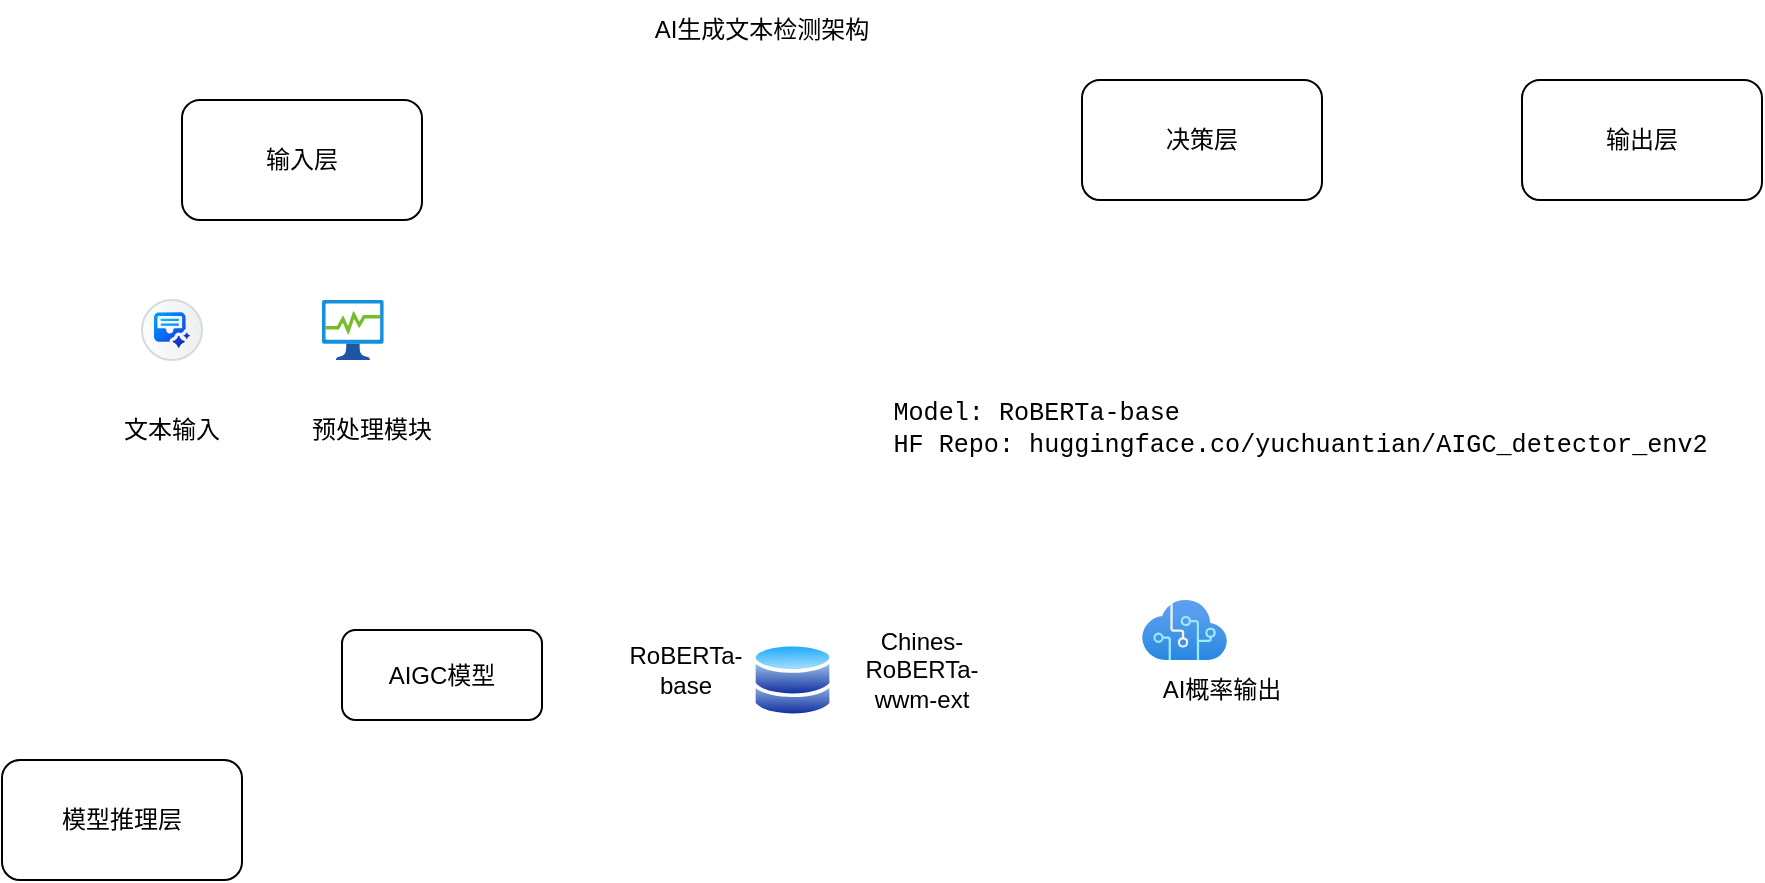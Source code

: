 <mxfile version="26.2.8">
  <diagram name="第 1 页" id="V8_qcKDwf0vtJj72LHAN">
    <mxGraphModel dx="1218" dy="658" grid="1" gridSize="10" guides="1" tooltips="1" connect="1" arrows="1" fold="1" page="1" pageScale="1" pageWidth="827" pageHeight="1169" math="0" shadow="0">
      <root>
        <mxCell id="0" />
        <mxCell id="1" parent="0" />
        <mxCell id="d-JeLjUKKI5550INJL4p-5" value="AI生成文本检测架构" style="text;html=1;align=center;verticalAlign=middle;whiteSpace=wrap;rounded=0;" vertex="1" parent="1">
          <mxGeometry x="190" y="30" width="240" height="30" as="geometry" />
        </mxCell>
        <mxCell id="d-JeLjUKKI5550INJL4p-14" value="输入层" style="rounded=1;whiteSpace=wrap;html=1;" vertex="1" parent="1">
          <mxGeometry x="20" y="80" width="120" height="60" as="geometry" />
        </mxCell>
        <mxCell id="d-JeLjUKKI5550INJL4p-15" value="模型推理层" style="rounded=1;whiteSpace=wrap;html=1;" vertex="1" parent="1">
          <mxGeometry x="-70" y="410" width="120" height="60" as="geometry" />
        </mxCell>
        <mxCell id="d-JeLjUKKI5550INJL4p-16" value="决策层" style="rounded=1;whiteSpace=wrap;html=1;" vertex="1" parent="1">
          <mxGeometry x="470" y="70" width="120" height="60" as="geometry" />
        </mxCell>
        <mxCell id="d-JeLjUKKI5550INJL4p-17" value="输出层" style="rounded=1;whiteSpace=wrap;html=1;" vertex="1" parent="1">
          <mxGeometry x="690" y="70" width="120" height="60" as="geometry" />
        </mxCell>
        <mxCell id="d-JeLjUKKI5550INJL4p-6" value="" style="shape=mxgraph.sap.icon;labelPosition=center;verticalLabelPosition=bottom;align=center;verticalAlign=top;strokeWidth=1;strokeColor=#D5DADD;fillColor=#EDEFF0;gradientColor=#FCFCFC;gradientDirection=west;aspect=fixed;SAPIcon=SAP_Document_Grounding" vertex="1" parent="1">
          <mxGeometry y="180" width="30" height="30" as="geometry" />
        </mxCell>
        <mxCell id="d-JeLjUKKI5550INJL4p-22" value="" style="image;aspect=fixed;html=1;points=[];align=center;fontSize=12;image=img/lib/azure2/general/Process_Explorer.svg;" vertex="1" parent="1">
          <mxGeometry x="90" y="180" width="30.88" height="30" as="geometry" />
        </mxCell>
        <mxCell id="d-JeLjUKKI5550INJL4p-26" value="文本输入" style="text;html=1;align=center;verticalAlign=middle;whiteSpace=wrap;rounded=0;" vertex="1" parent="1">
          <mxGeometry x="-15" y="230" width="60" height="30" as="geometry" />
        </mxCell>
        <mxCell id="d-JeLjUKKI5550INJL4p-27" value="预处理模块" style="text;html=1;align=center;verticalAlign=middle;whiteSpace=wrap;rounded=0;" vertex="1" parent="1">
          <mxGeometry x="80" y="230" width="70" height="30" as="geometry" />
        </mxCell>
        <mxCell id="d-JeLjUKKI5550INJL4p-30" value="" style="image;aspect=fixed;perimeter=ellipsePerimeter;html=1;align=center;shadow=0;dashed=0;spacingTop=3;image=img/lib/active_directory/database.svg;" vertex="1" parent="1">
          <mxGeometry x="305" y="360" width="40.54" height="30" as="geometry" />
        </mxCell>
        <mxCell id="d-JeLjUKKI5550INJL4p-31" value="" style="image;aspect=fixed;perimeter=ellipsePerimeter;html=1;align=center;shadow=0;dashed=0;spacingTop=3;image=img/lib/active_directory/database.svg;" vertex="1" parent="1">
          <mxGeometry x="305" y="350" width="40.54" height="30" as="geometry" />
        </mxCell>
        <mxCell id="d-JeLjUKKI5550INJL4p-32" value="RoBERTa-base" style="text;html=1;align=center;verticalAlign=middle;whiteSpace=wrap;rounded=0;" vertex="1" parent="1">
          <mxGeometry x="240" y="350" width="64.46" height="30" as="geometry" />
        </mxCell>
        <mxCell id="d-JeLjUKKI5550INJL4p-33" value="Chines-RoBERTa-wwm-ext" style="text;html=1;align=center;verticalAlign=middle;whiteSpace=wrap;rounded=0;" vertex="1" parent="1">
          <mxGeometry x="360" y="350" width="60" height="30" as="geometry" />
        </mxCell>
        <mxCell id="d-JeLjUKKI5550INJL4p-34" value="" style="image;aspect=fixed;html=1;points=[];align=center;fontSize=12;image=img/lib/azure2/ai_machine_learning/Cognitive_Services.svg;" vertex="1" parent="1">
          <mxGeometry x="500" y="330" width="42.5" height="30" as="geometry" />
        </mxCell>
        <mxCell id="d-JeLjUKKI5550INJL4p-35" value="AI概率输出" style="text;html=1;align=center;verticalAlign=middle;whiteSpace=wrap;rounded=0;" vertex="1" parent="1">
          <mxGeometry x="500" y="360" width="80" height="30" as="geometry" />
        </mxCell>
        <mxCell id="d-JeLjUKKI5550INJL4p-36" value="AIGC模型" style="rounded=1;whiteSpace=wrap;html=1;" vertex="1" parent="1">
          <mxGeometry x="100" y="345" width="100" height="45" as="geometry" />
        </mxCell>
        <mxCell id="d-JeLjUKKI5550INJL4p-37" value="" style="shape=image;verticalLabelPosition=bottom;labelBackgroundColor=default;verticalAlign=top;aspect=fixed;imageAspect=0;image=https://huggingface.co/front/assets/huggingface_logo-noborder.svg;" vertex="1" parent="1">
          <mxGeometry x="320" y="220" width="32.39" height="30" as="geometry" />
        </mxCell>
        <mxCell id="d-JeLjUKKI5550INJL4p-42" value="&lt;pre style=&quot;font-family: Menlo, &amp;quot;Roboto Mono&amp;quot;, &amp;quot;Courier New&amp;quot;, Courier, monospace, Inter, sans-serif; overflow: auto; padding: 9.144px 13.716px; text-wrap-mode: wrap; word-break: break-all; font-size: 12.573px; margin-top: 0px !important; margin-bottom: 0px !important;&quot;&gt;&lt;font style=&quot;color: rgb(0, 0, 0);&quot;&gt;Model: RoBERTa-base  &lt;br/&gt;HF Repo: huggingface.co/yuchuantian/AIGC_detector_env2&lt;/font&gt;&lt;/pre&gt;" style="text;html=1;align=left;verticalAlign=middle;whiteSpace=wrap;rounded=0;" vertex="1" parent="1">
          <mxGeometry x="360" y="230" width="426" height="30" as="geometry" />
        </mxCell>
      </root>
    </mxGraphModel>
  </diagram>
</mxfile>
